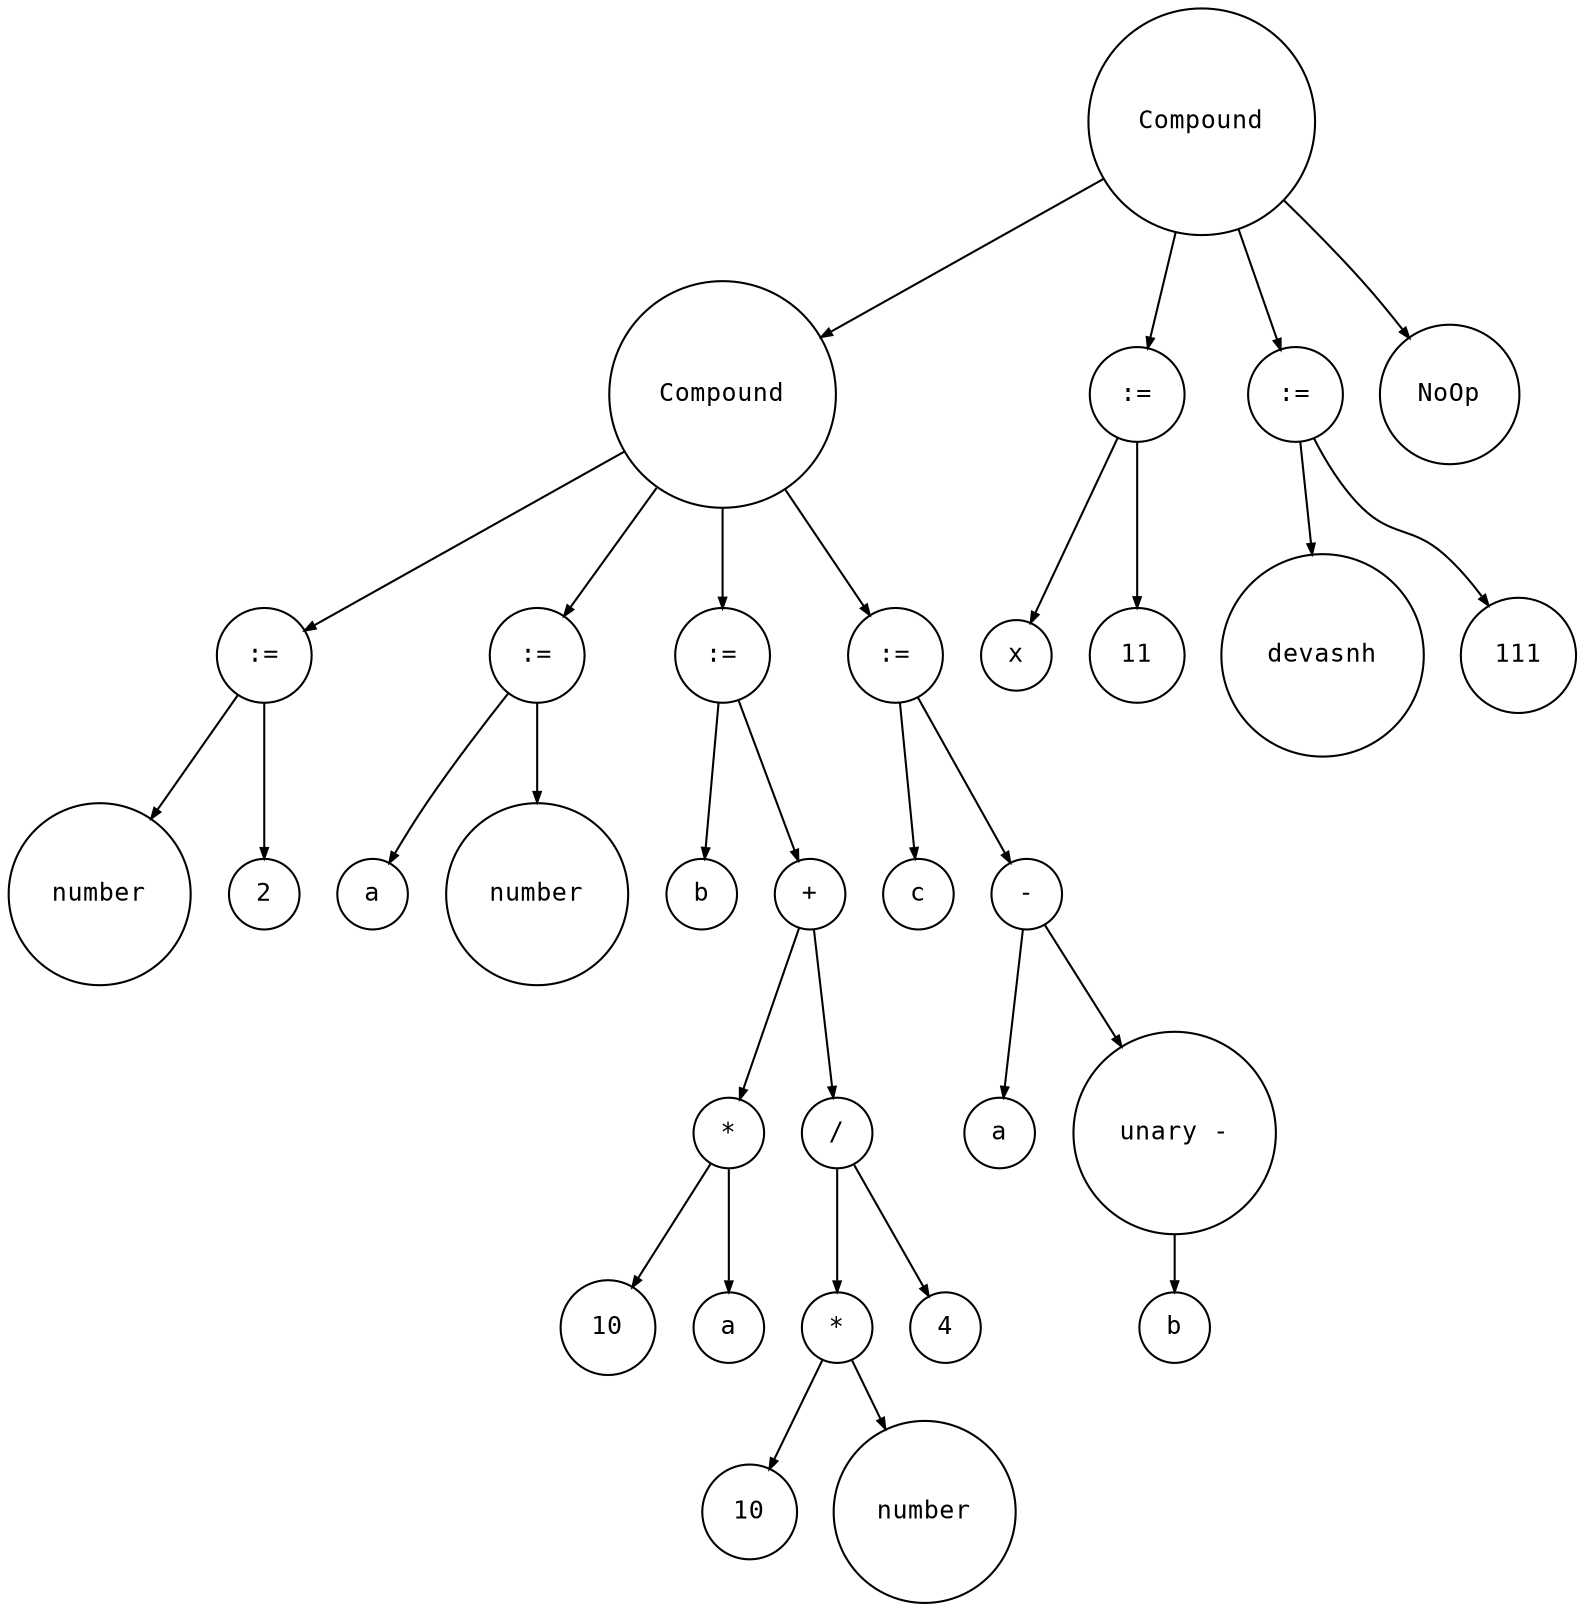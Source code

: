 digraph astgraph {
  node [shape=circle, fontsize=12, fontname="Courier", height=.1];
  ranksep=.3;
  edge [arrowsize=.5]

  node1 [label="Compound"]
  node2 [label="Compound"]
  node3 [label=":="]
  node4 [label="number"]
  node5 [label="2"]
  node3 -> node4
  node3 -> node5
  node2 -> node3
  node6 [label=":="]
  node7 [label="a"]
  node8 [label="number"]
  node6 -> node7
  node6 -> node8
  node2 -> node6
  node9 [label=":="]
  node10 [label="b"]
  node11 [label="+"]
  node12 [label="*"]
  node13 [label="10"]
  node14 [label="a"]
  node12 -> node13
  node12 -> node14
  node15 [label="/"]
  node16 [label="*"]
  node17 [label="10"]
  node18 [label="number"]
  node16 -> node17
  node16 -> node18
  node19 [label="4"]
  node15 -> node16
  node15 -> node19
  node11 -> node12
  node11 -> node15
  node9 -> node10
  node9 -> node11
  node2 -> node9
  node20 [label=":="]
  node21 [label="c"]
  node22 [label="-"]
  node23 [label="a"]
  node24 [label="unary -"]
  node25 [label="b"]
  node24 -> node25
  node22 -> node23
  node22 -> node24
  node20 -> node21
  node20 -> node22
  node2 -> node20
  node1 -> node2
  node26 [label=":="]
  node27 [label="x"]
  node28 [label="11"]
  node26 -> node27
  node26 -> node28
  node1 -> node26
  node29 [label=":="]
  node30 [label="devasnh"]
  node31 [label="111"]
  node29 -> node30
  node29 -> node31
  node1 -> node29
  node32 [label="NoOp"]
  node1 -> node32
}
